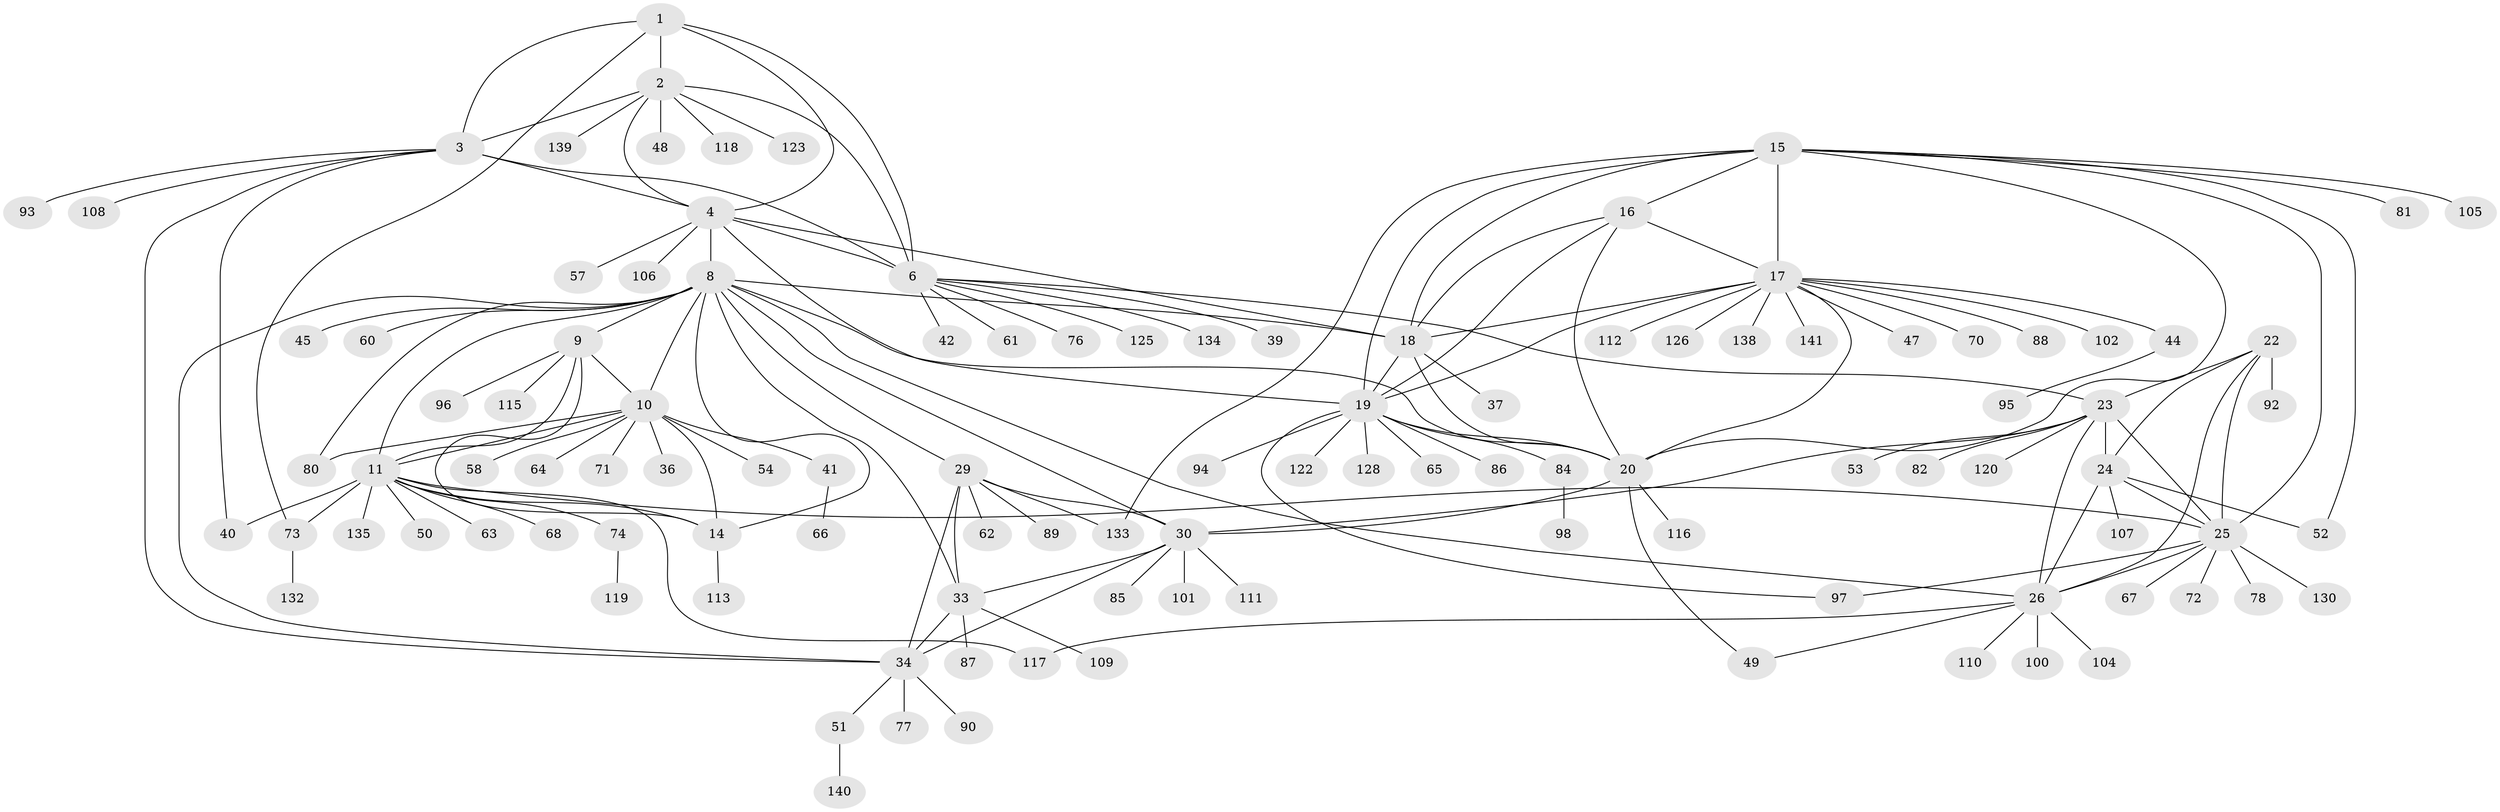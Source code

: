 // Generated by graph-tools (version 1.1) at 2025/24/03/03/25 07:24:15]
// undirected, 110 vertices, 160 edges
graph export_dot {
graph [start="1"]
  node [color=gray90,style=filled];
  1;
  2 [super="+129"];
  3 [super="+5"];
  4 [super="+69"];
  6 [super="+7"];
  8 [super="+35"];
  9 [super="+79"];
  10 [super="+13"];
  11 [super="+12"];
  14 [super="+59"];
  15 [super="+99"];
  16 [super="+137"];
  17 [super="+21"];
  18 [super="+38"];
  19 [super="+56"];
  20 [super="+103"];
  22;
  23 [super="+27"];
  24 [super="+46"];
  25 [super="+28"];
  26 [super="+43"];
  29 [super="+31"];
  30 [super="+32"];
  33;
  34 [super="+131"];
  36;
  37;
  39;
  40;
  41;
  42;
  44;
  45 [super="+55"];
  47;
  48 [super="+121"];
  49 [super="+91"];
  50;
  51;
  52;
  53;
  54;
  57 [super="+83"];
  58;
  60;
  61;
  62;
  63;
  64;
  65;
  66;
  67;
  68 [super="+75"];
  70;
  71;
  72;
  73 [super="+127"];
  74;
  76;
  77;
  78;
  80;
  81;
  82;
  84;
  85;
  86;
  87;
  88;
  89;
  90;
  92;
  93;
  94;
  95 [super="+114"];
  96;
  97;
  98;
  100;
  101;
  102;
  104;
  105;
  106;
  107;
  108;
  109;
  110;
  111;
  112;
  113;
  115;
  116;
  117;
  118;
  119;
  120;
  122;
  123 [super="+124"];
  125 [super="+136"];
  126;
  128;
  130;
  132;
  133;
  134;
  135;
  138;
  139;
  140;
  141;
  1 -- 2;
  1 -- 3 [weight=2];
  1 -- 4;
  1 -- 6 [weight=2];
  1 -- 73;
  2 -- 3 [weight=2];
  2 -- 4;
  2 -- 6 [weight=2];
  2 -- 48;
  2 -- 118;
  2 -- 123;
  2 -- 139;
  3 -- 4 [weight=2];
  3 -- 6 [weight=4];
  3 -- 34;
  3 -- 40;
  3 -- 108;
  3 -- 93;
  4 -- 6 [weight=2];
  4 -- 8;
  4 -- 18;
  4 -- 57;
  4 -- 106;
  4 -- 19;
  6 -- 23;
  6 -- 39;
  6 -- 42;
  6 -- 125;
  6 -- 134;
  6 -- 76;
  6 -- 61;
  8 -- 9;
  8 -- 10 [weight=2];
  8 -- 11 [weight=2];
  8 -- 14;
  8 -- 20;
  8 -- 60;
  8 -- 33;
  8 -- 34;
  8 -- 45;
  8 -- 80;
  8 -- 18;
  8 -- 29 [weight=2];
  8 -- 30 [weight=2];
  8 -- 26;
  9 -- 10 [weight=2];
  9 -- 11 [weight=2];
  9 -- 14;
  9 -- 96;
  9 -- 115;
  10 -- 11 [weight=4];
  10 -- 14 [weight=2];
  10 -- 36;
  10 -- 41;
  10 -- 54;
  10 -- 64;
  10 -- 71;
  10 -- 80;
  10 -- 58;
  11 -- 14 [weight=2];
  11 -- 50;
  11 -- 135;
  11 -- 68;
  11 -- 40;
  11 -- 74;
  11 -- 117;
  11 -- 63;
  11 -- 25;
  11 -- 73;
  14 -- 113;
  15 -- 16;
  15 -- 17 [weight=2];
  15 -- 18;
  15 -- 19;
  15 -- 20;
  15 -- 81;
  15 -- 105;
  15 -- 52;
  15 -- 133;
  15 -- 25;
  16 -- 17 [weight=2];
  16 -- 18;
  16 -- 19;
  16 -- 20;
  17 -- 18 [weight=2];
  17 -- 19 [weight=2];
  17 -- 20 [weight=2];
  17 -- 44;
  17 -- 70;
  17 -- 112;
  17 -- 126;
  17 -- 138;
  17 -- 102;
  17 -- 141;
  17 -- 47;
  17 -- 88;
  18 -- 19;
  18 -- 20;
  18 -- 37;
  19 -- 20;
  19 -- 65;
  19 -- 84;
  19 -- 86;
  19 -- 94;
  19 -- 97;
  19 -- 122;
  19 -- 128;
  20 -- 116;
  20 -- 30;
  20 -- 49;
  22 -- 23 [weight=2];
  22 -- 24;
  22 -- 25 [weight=2];
  22 -- 26;
  22 -- 92;
  23 -- 24 [weight=2];
  23 -- 25 [weight=4];
  23 -- 26 [weight=2];
  23 -- 30;
  23 -- 120;
  23 -- 82;
  23 -- 53;
  24 -- 25 [weight=2];
  24 -- 26;
  24 -- 52;
  24 -- 107;
  25 -- 26 [weight=2];
  25 -- 72;
  25 -- 130;
  25 -- 97;
  25 -- 67;
  25 -- 78;
  26 -- 49;
  26 -- 100;
  26 -- 104;
  26 -- 110;
  26 -- 117;
  29 -- 30 [weight=4];
  29 -- 33 [weight=2];
  29 -- 34 [weight=2];
  29 -- 62;
  29 -- 133;
  29 -- 89;
  30 -- 33 [weight=2];
  30 -- 34 [weight=2];
  30 -- 101;
  30 -- 111;
  30 -- 85;
  33 -- 34;
  33 -- 87;
  33 -- 109;
  34 -- 51;
  34 -- 77;
  34 -- 90;
  41 -- 66;
  44 -- 95;
  51 -- 140;
  73 -- 132;
  74 -- 119;
  84 -- 98;
}
